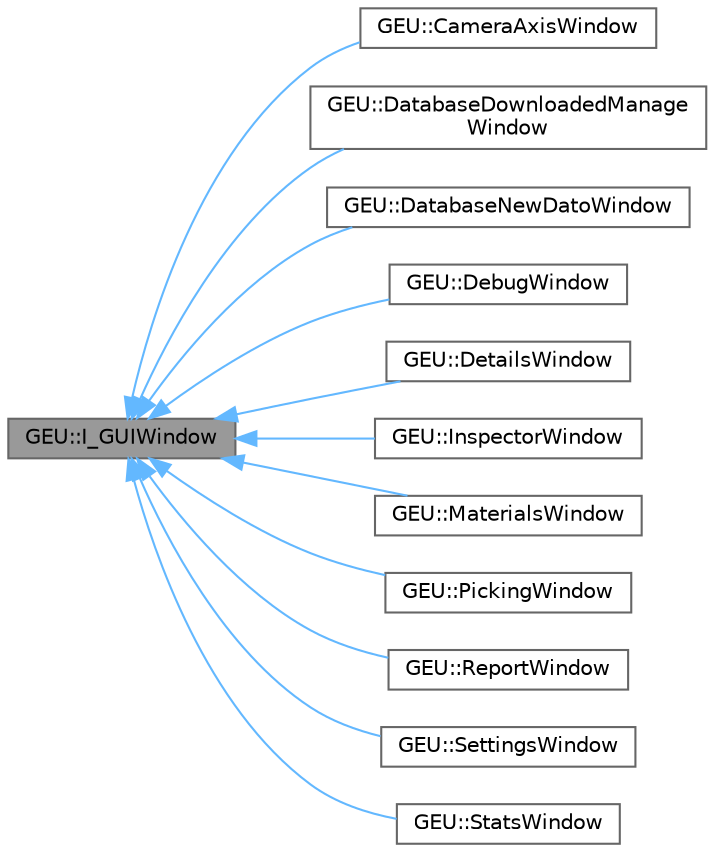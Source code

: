 digraph "GEU::I_GUIWindow"
{
 // LATEX_PDF_SIZE
  bgcolor="transparent";
  edge [fontname=Helvetica,fontsize=10,labelfontname=Helvetica,labelfontsize=10];
  node [fontname=Helvetica,fontsize=10,shape=box,height=0.2,width=0.4];
  rankdir="LR";
  Node1 [id="Node000001",label="GEU::I_GUIWindow",height=0.2,width=0.4,color="gray40", fillcolor="grey60", style="filled", fontcolor="black",tooltip="ImGUI window interface adapter class."];
  Node1 -> Node2 [id="edge1_Node000001_Node000002",dir="back",color="steelblue1",style="solid",tooltip=" "];
  Node2 [id="Node000002",label="GEU::CameraAxisWindow",height=0.2,width=0.4,color="gray40", fillcolor="white", style="filled",URL="$d5/d00/class_g_e_u_1_1_camera_axis_window.html",tooltip="Camera-based axis window: shows world axis relative to camera movements."];
  Node1 -> Node3 [id="edge2_Node000001_Node000003",dir="back",color="steelblue1",style="solid",tooltip=" "];
  Node3 [id="Node000003",label="GEU::DatabaseDownloadedManage\lWindow",height=0.2,width=0.4,color="gray40", fillcolor="white", style="filled",URL="$d6/d04/class_g_e_u_1_1_database_downloaded_manage_window.html",tooltip=" "];
  Node1 -> Node4 [id="edge3_Node000001_Node000004",dir="back",color="steelblue1",style="solid",tooltip=" "];
  Node4 [id="Node000004",label="GEU::DatabaseNewDatoWindow",height=0.2,width=0.4,color="gray40", fillcolor="white", style="filled",URL="$d2/d05/class_g_e_u_1_1_database_new_dato_window.html",tooltip=" "];
  Node1 -> Node5 [id="edge4_Node000001_Node000005",dir="back",color="steelblue1",style="solid",tooltip=" "];
  Node5 [id="Node000005",label="GEU::DebugWindow",height=0.2,width=0.4,color="gray40", fillcolor="white", style="filled",URL="$dc/d07/class_g_e_u_1_1_debug_window.html",tooltip=" "];
  Node1 -> Node6 [id="edge5_Node000001_Node000006",dir="back",color="steelblue1",style="solid",tooltip=" "];
  Node6 [id="Node000006",label="GEU::DetailsWindow",height=0.2,width=0.4,color="gray40", fillcolor="white", style="filled",URL="$db/d00/class_g_e_u_1_1_details_window.html",tooltip="Inspector selection details window: allow to manipulate scene contents properties."];
  Node1 -> Node7 [id="edge6_Node000001_Node000007",dir="back",color="steelblue1",style="solid",tooltip=" "];
  Node7 [id="Node000007",label="GEU::InspectorWindow",height=0.2,width=0.4,color="gray40", fillcolor="white", style="filled",URL="$da/d01/class_g_e_u_1_1_inspector_window.html",tooltip="Scene inspector window: lists scene contents."];
  Node1 -> Node8 [id="edge7_Node000001_Node000008",dir="back",color="steelblue1",style="solid",tooltip=" "];
  Node8 [id="Node000008",label="GEU::MaterialsWindow",height=0.2,width=0.4,color="gray40", fillcolor="white", style="filled",URL="$df/d00/class_g_e_u_1_1_materials_window.html",tooltip="Application materials list window: allow material selection for details window."];
  Node1 -> Node9 [id="edge8_Node000001_Node000009",dir="back",color="steelblue1",style="solid",tooltip=" "];
  Node9 [id="Node000009",label="GEU::PickingWindow",height=0.2,width=0.4,color="gray40", fillcolor="white", style="filled",URL="$d9/d01/class_g_e_u_1_1_picking_window.html",tooltip=" "];
  Node1 -> Node10 [id="edge9_Node000001_Node000010",dir="back",color="steelblue1",style="solid",tooltip=" "];
  Node10 [id="Node000010",label="GEU::ReportWindow",height=0.2,width=0.4,color="gray40", fillcolor="white", style="filled",URL="$da/d06/class_g_e_u_1_1_report_window.html",tooltip=" "];
  Node1 -> Node11 [id="edge10_Node000001_Node000011",dir="back",color="steelblue1",style="solid",tooltip=" "];
  Node11 [id="Node000011",label="GEU::SettingsWindow",height=0.2,width=0.4,color="gray40", fillcolor="white", style="filled",URL="$da/d04/class_g_e_u_1_1_settings_window.html",tooltip="Application settings window: handles application-wide parameters and behaviours."];
  Node1 -> Node12 [id="edge11_Node000001_Node000012",dir="back",color="steelblue1",style="solid",tooltip=" "];
  Node12 [id="Node000012",label="GEU::StatsWindow",height=0.2,width=0.4,color="gray40", fillcolor="white", style="filled",URL="$d0/d07/class_g_e_u_1_1_stats_window.html",tooltip="Application performance windows: shows graphs and values for current and recent performance."];
}

